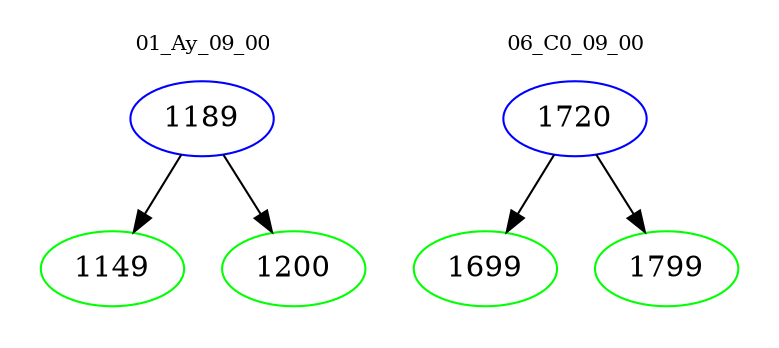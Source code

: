 digraph{
subgraph cluster_0 {
color = white
label = "01_Ay_09_00";
fontsize=10;
T0_1189 [label="1189", color="blue"]
T0_1189 -> T0_1149 [color="black"]
T0_1149 [label="1149", color="green"]
T0_1189 -> T0_1200 [color="black"]
T0_1200 [label="1200", color="green"]
}
subgraph cluster_1 {
color = white
label = "06_C0_09_00";
fontsize=10;
T1_1720 [label="1720", color="blue"]
T1_1720 -> T1_1699 [color="black"]
T1_1699 [label="1699", color="green"]
T1_1720 -> T1_1799 [color="black"]
T1_1799 [label="1799", color="green"]
}
}
